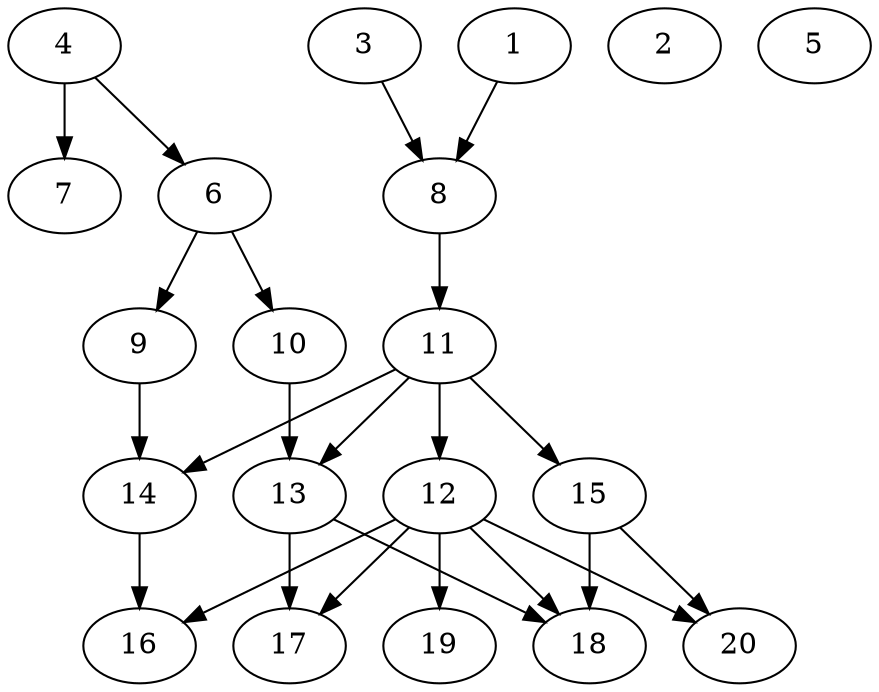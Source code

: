 // DAG automatically generated by daggen at Tue Jul 23 14:22:50 2019
// ./daggen --dot -n 20 --ccr 0.4 --fat 0.5 --regular 0.5 --density 0.6 --mindata 5242880 --maxdata 52428800 
digraph G {
  1 [size="121551360", alpha="0.02", expect_size="48620544"] 
  1 -> 8 [size ="48620544"]
  2 [size="76853760", alpha="0.14", expect_size="30741504"] 
  3 [size="85939200", alpha="0.18", expect_size="34375680"] 
  3 -> 8 [size ="34375680"]
  4 [size="24058880", alpha="0.13", expect_size="9623552"] 
  4 -> 6 [size ="9623552"]
  4 -> 7 [size ="9623552"]
  5 [size="119549440", alpha="0.12", expect_size="47819776"] 
  6 [size="29703680", alpha="0.01", expect_size="11881472"] 
  6 -> 9 [size ="11881472"]
  6 -> 10 [size ="11881472"]
  7 [size="112632320", alpha="0.16", expect_size="45052928"] 
  8 [size="86202880", alpha="0.08", expect_size="34481152"] 
  8 -> 11 [size ="34481152"]
  9 [size="91031040", alpha="0.07", expect_size="36412416"] 
  9 -> 14 [size ="36412416"]
  10 [size="124400640", alpha="0.18", expect_size="49760256"] 
  10 -> 13 [size ="49760256"]
  11 [size="118850560", alpha="0.09", expect_size="47540224"] 
  11 -> 12 [size ="47540224"]
  11 -> 13 [size ="47540224"]
  11 -> 14 [size ="47540224"]
  11 -> 15 [size ="47540224"]
  12 [size="127836160", alpha="0.13", expect_size="51134464"] 
  12 -> 16 [size ="51134464"]
  12 -> 17 [size ="51134464"]
  12 -> 18 [size ="51134464"]
  12 -> 19 [size ="51134464"]
  12 -> 20 [size ="51134464"]
  13 [size="92226560", alpha="0.01", expect_size="36890624"] 
  13 -> 17 [size ="36890624"]
  13 -> 18 [size ="36890624"]
  14 [size="82339840", alpha="0.08", expect_size="32935936"] 
  14 -> 16 [size ="32935936"]
  15 [size="38638080", alpha="0.13", expect_size="15455232"] 
  15 -> 18 [size ="15455232"]
  15 -> 20 [size ="15455232"]
  16 [size="111700480", alpha="0.06", expect_size="44680192"] 
  17 [size="117711360", alpha="0.08", expect_size="47084544"] 
  18 [size="95134720", alpha="0.18", expect_size="38053888"] 
  19 [size="25728000", alpha="0.06", expect_size="10291200"] 
  20 [size="66081280", alpha="0.03", expect_size="26432512"] 
}
